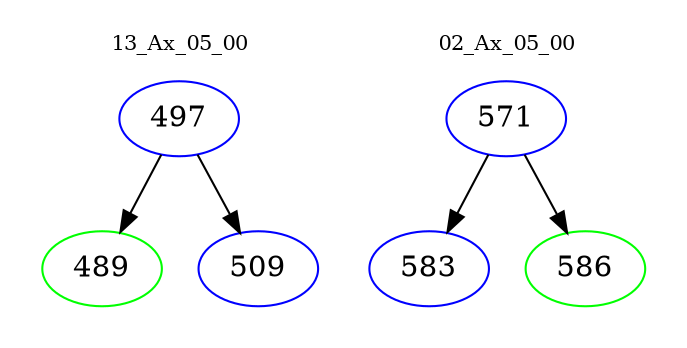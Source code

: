 digraph{
subgraph cluster_0 {
color = white
label = "13_Ax_05_00";
fontsize=10;
T0_497 [label="497", color="blue"]
T0_497 -> T0_489 [color="black"]
T0_489 [label="489", color="green"]
T0_497 -> T0_509 [color="black"]
T0_509 [label="509", color="blue"]
}
subgraph cluster_1 {
color = white
label = "02_Ax_05_00";
fontsize=10;
T1_571 [label="571", color="blue"]
T1_571 -> T1_583 [color="black"]
T1_583 [label="583", color="blue"]
T1_571 -> T1_586 [color="black"]
T1_586 [label="586", color="green"]
}
}
